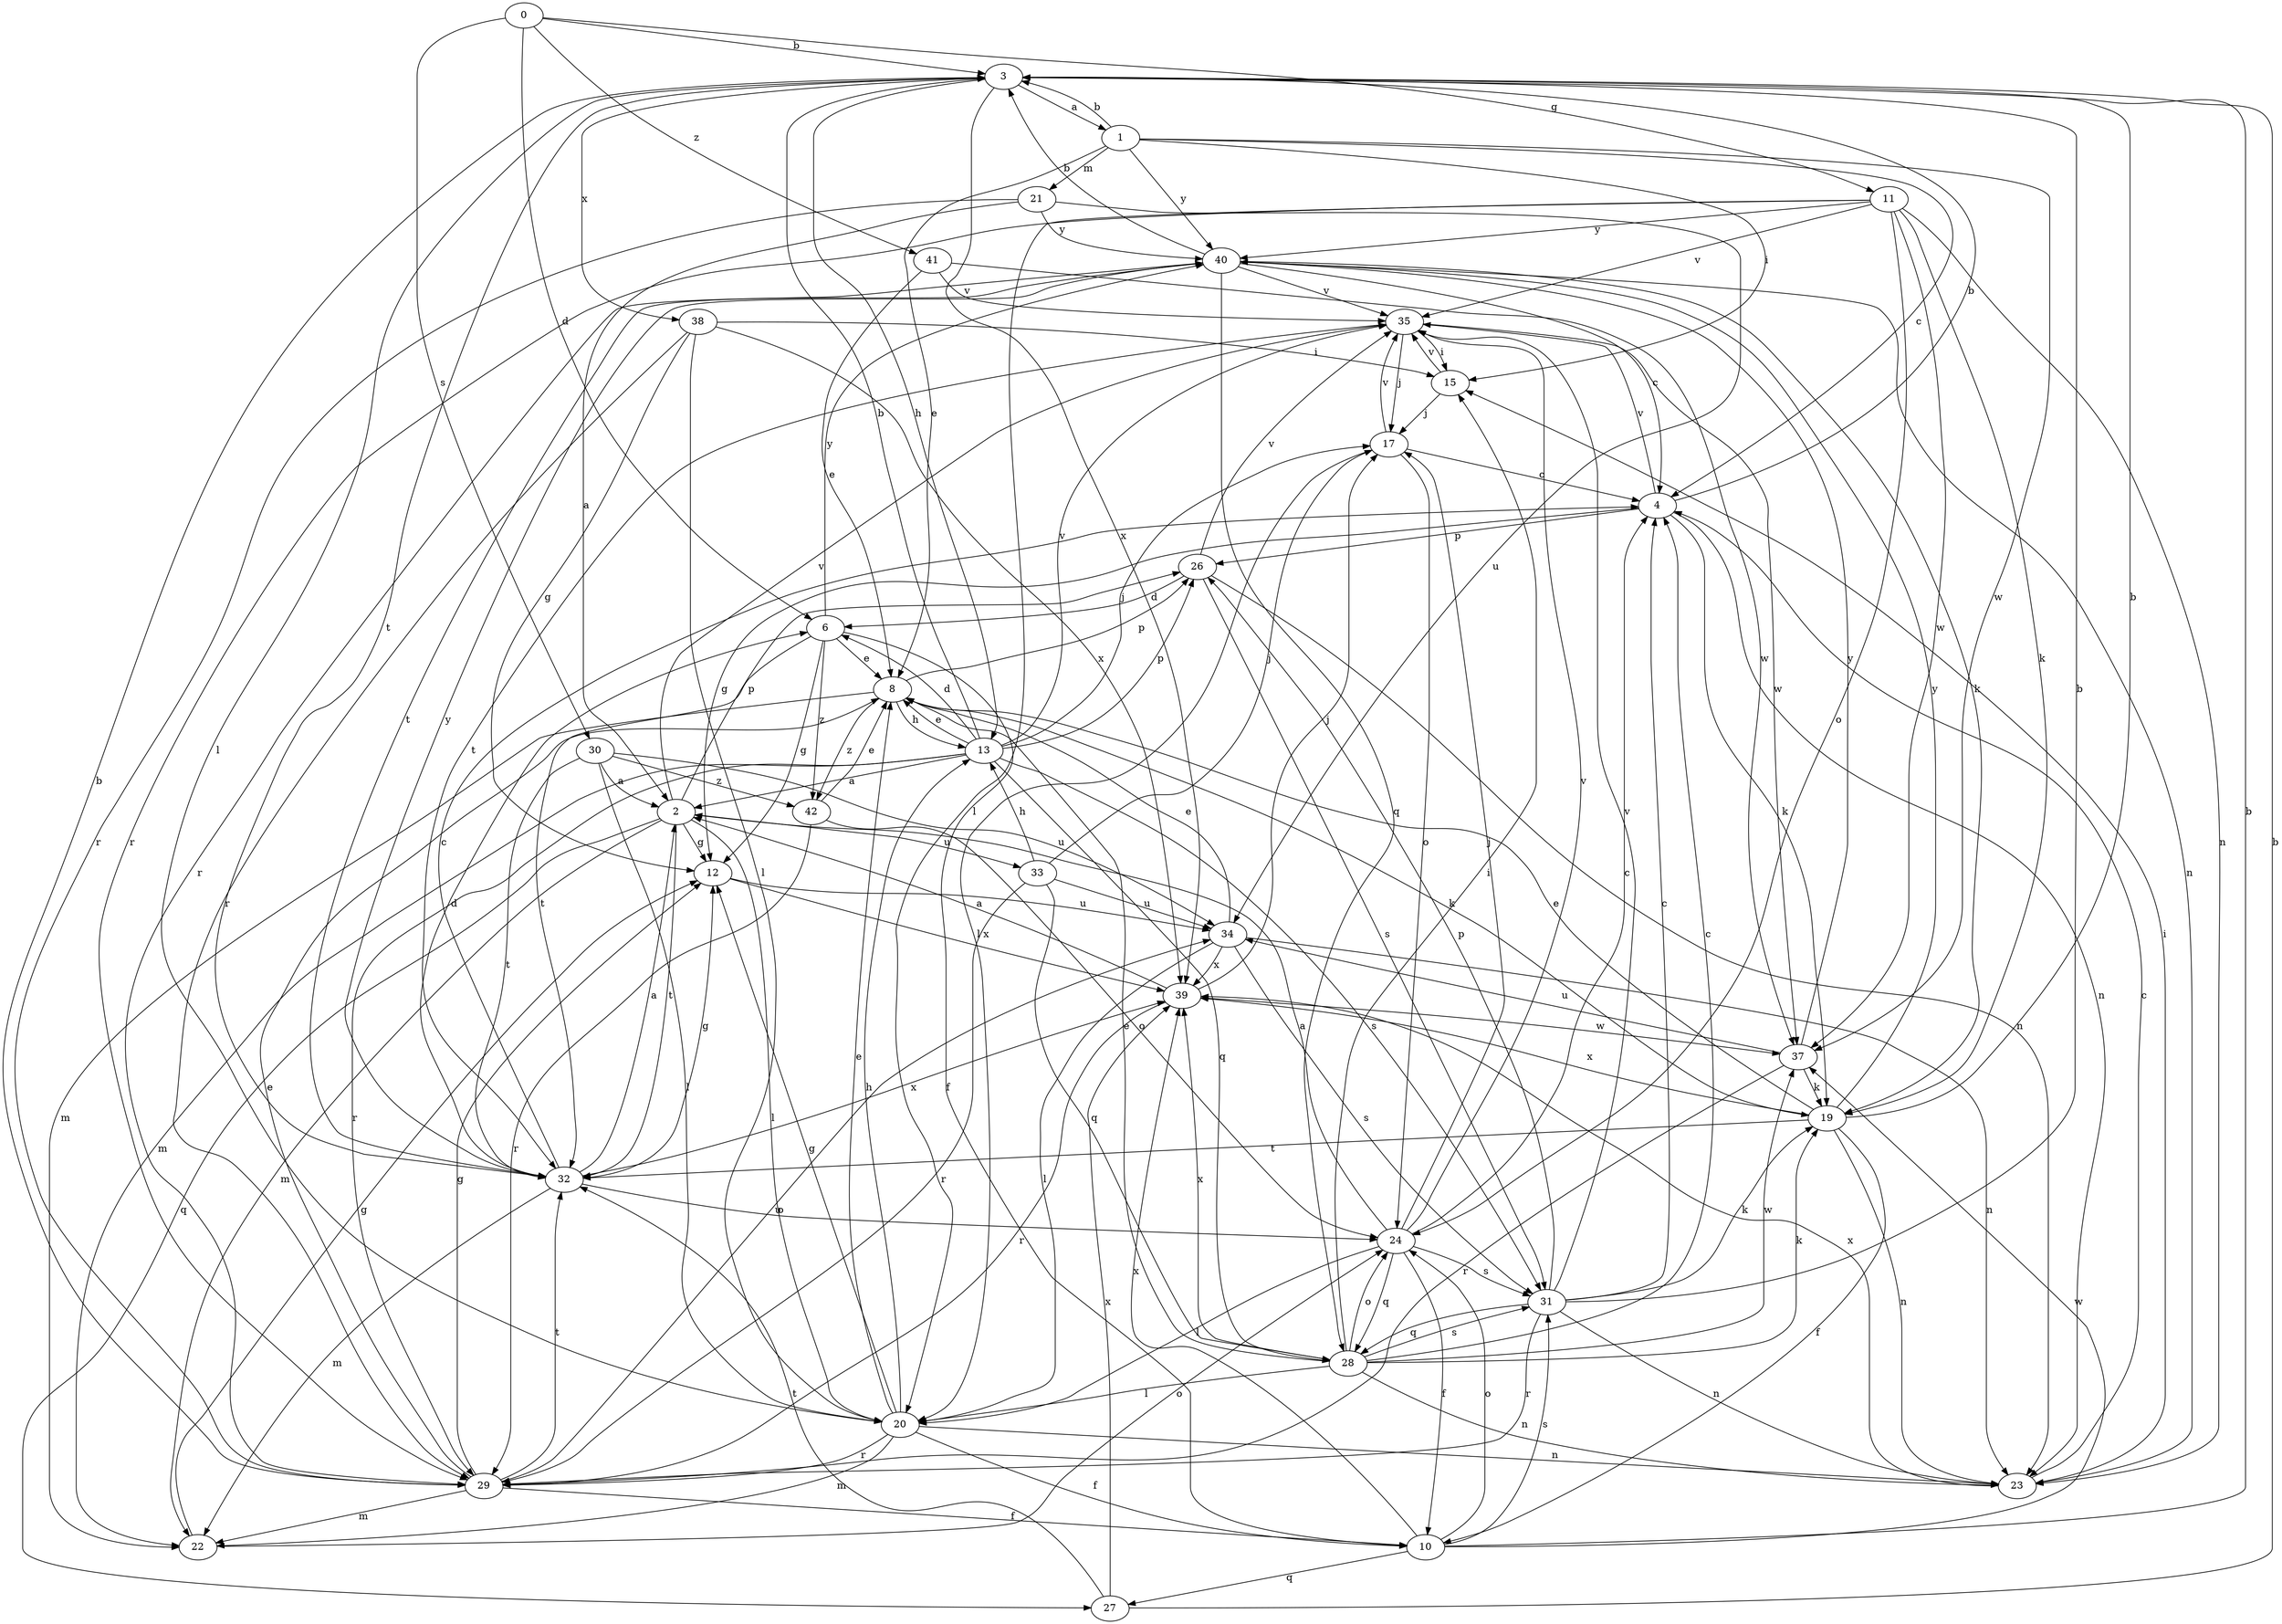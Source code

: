 strict digraph  {
0;
1;
2;
3;
4;
6;
8;
10;
11;
12;
13;
15;
17;
19;
20;
21;
22;
23;
24;
26;
27;
28;
29;
30;
31;
32;
33;
34;
35;
37;
38;
39;
40;
41;
42;
0 -> 3  [label=b];
0 -> 6  [label=d];
0 -> 11  [label=g];
0 -> 30  [label=s];
0 -> 41  [label=z];
1 -> 3  [label=b];
1 -> 4  [label=c];
1 -> 8  [label=e];
1 -> 15  [label=i];
1 -> 21  [label=m];
1 -> 37  [label=w];
1 -> 40  [label=y];
2 -> 12  [label=g];
2 -> 20  [label=l];
2 -> 22  [label=m];
2 -> 26  [label=p];
2 -> 27  [label=q];
2 -> 32  [label=t];
2 -> 33  [label=u];
2 -> 35  [label=v];
3 -> 1  [label=a];
3 -> 13  [label=h];
3 -> 20  [label=l];
3 -> 32  [label=t];
3 -> 38  [label=x];
3 -> 39  [label=x];
4 -> 3  [label=b];
4 -> 12  [label=g];
4 -> 19  [label=k];
4 -> 23  [label=n];
4 -> 26  [label=p];
4 -> 35  [label=v];
6 -> 8  [label=e];
6 -> 10  [label=f];
6 -> 12  [label=g];
6 -> 32  [label=t];
6 -> 40  [label=y];
6 -> 42  [label=z];
8 -> 13  [label=h];
8 -> 19  [label=k];
8 -> 22  [label=m];
8 -> 26  [label=p];
8 -> 42  [label=z];
10 -> 3  [label=b];
10 -> 24  [label=o];
10 -> 27  [label=q];
10 -> 31  [label=s];
10 -> 37  [label=w];
10 -> 39  [label=x];
11 -> 19  [label=k];
11 -> 20  [label=l];
11 -> 23  [label=n];
11 -> 24  [label=o];
11 -> 29  [label=r];
11 -> 35  [label=v];
11 -> 37  [label=w];
11 -> 40  [label=y];
12 -> 34  [label=u];
12 -> 39  [label=x];
13 -> 2  [label=a];
13 -> 3  [label=b];
13 -> 6  [label=d];
13 -> 8  [label=e];
13 -> 17  [label=j];
13 -> 22  [label=m];
13 -> 26  [label=p];
13 -> 28  [label=q];
13 -> 29  [label=r];
13 -> 31  [label=s];
13 -> 35  [label=v];
15 -> 17  [label=j];
15 -> 35  [label=v];
17 -> 4  [label=c];
17 -> 20  [label=l];
17 -> 24  [label=o];
17 -> 35  [label=v];
19 -> 3  [label=b];
19 -> 8  [label=e];
19 -> 10  [label=f];
19 -> 23  [label=n];
19 -> 32  [label=t];
19 -> 39  [label=x];
19 -> 40  [label=y];
20 -> 8  [label=e];
20 -> 10  [label=f];
20 -> 12  [label=g];
20 -> 13  [label=h];
20 -> 22  [label=m];
20 -> 23  [label=n];
20 -> 29  [label=r];
21 -> 2  [label=a];
21 -> 29  [label=r];
21 -> 34  [label=u];
21 -> 40  [label=y];
22 -> 12  [label=g];
22 -> 24  [label=o];
23 -> 4  [label=c];
23 -> 15  [label=i];
23 -> 39  [label=x];
24 -> 2  [label=a];
24 -> 4  [label=c];
24 -> 10  [label=f];
24 -> 17  [label=j];
24 -> 20  [label=l];
24 -> 28  [label=q];
24 -> 31  [label=s];
24 -> 35  [label=v];
26 -> 6  [label=d];
26 -> 23  [label=n];
26 -> 31  [label=s];
26 -> 35  [label=v];
27 -> 3  [label=b];
27 -> 32  [label=t];
27 -> 39  [label=x];
28 -> 4  [label=c];
28 -> 8  [label=e];
28 -> 15  [label=i];
28 -> 19  [label=k];
28 -> 20  [label=l];
28 -> 23  [label=n];
28 -> 24  [label=o];
28 -> 31  [label=s];
28 -> 37  [label=w];
28 -> 39  [label=x];
29 -> 3  [label=b];
29 -> 8  [label=e];
29 -> 10  [label=f];
29 -> 12  [label=g];
29 -> 22  [label=m];
29 -> 32  [label=t];
29 -> 34  [label=u];
30 -> 2  [label=a];
30 -> 20  [label=l];
30 -> 32  [label=t];
30 -> 34  [label=u];
30 -> 42  [label=z];
31 -> 3  [label=b];
31 -> 4  [label=c];
31 -> 19  [label=k];
31 -> 23  [label=n];
31 -> 26  [label=p];
31 -> 28  [label=q];
31 -> 29  [label=r];
31 -> 35  [label=v];
32 -> 2  [label=a];
32 -> 4  [label=c];
32 -> 6  [label=d];
32 -> 12  [label=g];
32 -> 22  [label=m];
32 -> 24  [label=o];
32 -> 39  [label=x];
32 -> 40  [label=y];
33 -> 13  [label=h];
33 -> 17  [label=j];
33 -> 28  [label=q];
33 -> 29  [label=r];
33 -> 34  [label=u];
34 -> 8  [label=e];
34 -> 20  [label=l];
34 -> 23  [label=n];
34 -> 31  [label=s];
34 -> 39  [label=x];
35 -> 15  [label=i];
35 -> 17  [label=j];
35 -> 32  [label=t];
35 -> 37  [label=w];
37 -> 19  [label=k];
37 -> 29  [label=r];
37 -> 34  [label=u];
37 -> 40  [label=y];
38 -> 12  [label=g];
38 -> 15  [label=i];
38 -> 20  [label=l];
38 -> 29  [label=r];
38 -> 39  [label=x];
39 -> 2  [label=a];
39 -> 17  [label=j];
39 -> 29  [label=r];
39 -> 37  [label=w];
40 -> 3  [label=b];
40 -> 4  [label=c];
40 -> 19  [label=k];
40 -> 23  [label=n];
40 -> 28  [label=q];
40 -> 29  [label=r];
40 -> 32  [label=t];
40 -> 35  [label=v];
41 -> 8  [label=e];
41 -> 35  [label=v];
41 -> 37  [label=w];
42 -> 8  [label=e];
42 -> 24  [label=o];
42 -> 29  [label=r];
}
